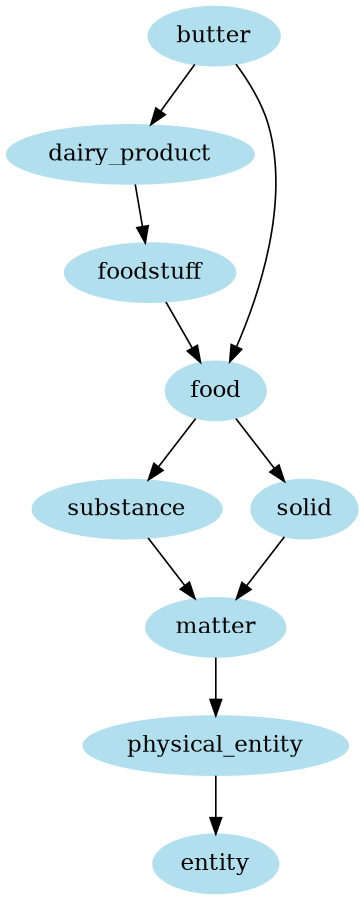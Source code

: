 digraph unix {
	node [color=lightblue2 style=filled]
	size="6,6"
	butter -> dairy_product
	dairy_product -> foodstuff
	foodstuff -> food
	food -> substance
	substance -> matter
	matter -> physical_entity
	physical_entity -> entity
	butter -> food
	food -> solid
	solid -> matter
}
